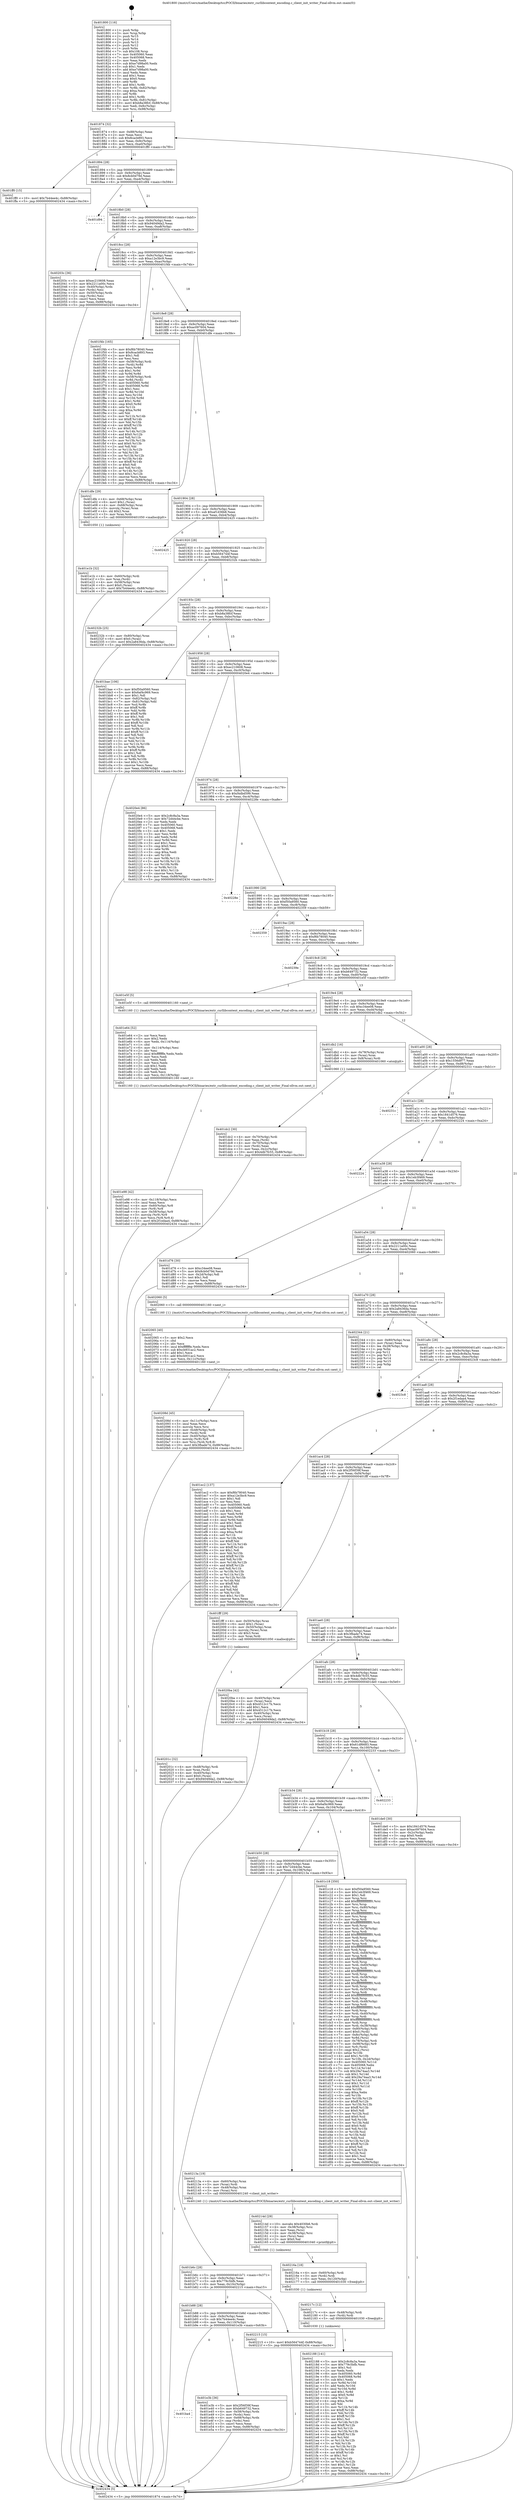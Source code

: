 digraph "0x401800" {
  label = "0x401800 (/mnt/c/Users/mathe/Desktop/tcc/POCII/binaries/extr_curllibcontent_encoding.c_client_init_writer_Final-ollvm.out::main(0))"
  labelloc = "t"
  node[shape=record]

  Entry [label="",width=0.3,height=0.3,shape=circle,fillcolor=black,style=filled]
  "0x401874" [label="{
     0x401874 [32]\l
     | [instrs]\l
     &nbsp;&nbsp;0x401874 \<+6\>: mov -0x88(%rbp),%eax\l
     &nbsp;&nbsp;0x40187a \<+2\>: mov %eax,%ecx\l
     &nbsp;&nbsp;0x40187c \<+6\>: sub $0x8cacb893,%ecx\l
     &nbsp;&nbsp;0x401882 \<+6\>: mov %eax,-0x9c(%rbp)\l
     &nbsp;&nbsp;0x401888 \<+6\>: mov %ecx,-0xa0(%rbp)\l
     &nbsp;&nbsp;0x40188e \<+6\>: je 0000000000401ff0 \<main+0x7f0\>\l
  }"]
  "0x401ff0" [label="{
     0x401ff0 [15]\l
     | [instrs]\l
     &nbsp;&nbsp;0x401ff0 \<+10\>: movl $0x7b44ee4c,-0x88(%rbp)\l
     &nbsp;&nbsp;0x401ffa \<+5\>: jmp 0000000000402434 \<main+0xc34\>\l
  }"]
  "0x401894" [label="{
     0x401894 [28]\l
     | [instrs]\l
     &nbsp;&nbsp;0x401894 \<+5\>: jmp 0000000000401899 \<main+0x99\>\l
     &nbsp;&nbsp;0x401899 \<+6\>: mov -0x9c(%rbp),%eax\l
     &nbsp;&nbsp;0x40189f \<+5\>: sub $0x8cb0d79d,%eax\l
     &nbsp;&nbsp;0x4018a4 \<+6\>: mov %eax,-0xa4(%rbp)\l
     &nbsp;&nbsp;0x4018aa \<+6\>: je 0000000000401d94 \<main+0x594\>\l
  }"]
  Exit [label="",width=0.3,height=0.3,shape=circle,fillcolor=black,style=filled,peripheries=2]
  "0x401d94" [label="{
     0x401d94\l
  }", style=dashed]
  "0x4018b0" [label="{
     0x4018b0 [28]\l
     | [instrs]\l
     &nbsp;&nbsp;0x4018b0 \<+5\>: jmp 00000000004018b5 \<main+0xb5\>\l
     &nbsp;&nbsp;0x4018b5 \<+6\>: mov -0x9c(%rbp),%eax\l
     &nbsp;&nbsp;0x4018bb \<+5\>: sub $0x94049da2,%eax\l
     &nbsp;&nbsp;0x4018c0 \<+6\>: mov %eax,-0xa8(%rbp)\l
     &nbsp;&nbsp;0x4018c6 \<+6\>: je 000000000040203c \<main+0x83c\>\l
  }"]
  "0x402188" [label="{
     0x402188 [141]\l
     | [instrs]\l
     &nbsp;&nbsp;0x402188 \<+5\>: mov $0x2c8c8a3a,%eax\l
     &nbsp;&nbsp;0x40218d \<+5\>: mov $0x779c5bfb,%esi\l
     &nbsp;&nbsp;0x402192 \<+2\>: mov $0x1,%cl\l
     &nbsp;&nbsp;0x402194 \<+2\>: xor %edx,%edx\l
     &nbsp;&nbsp;0x402196 \<+8\>: mov 0x405060,%r8d\l
     &nbsp;&nbsp;0x40219e \<+8\>: mov 0x405068,%r9d\l
     &nbsp;&nbsp;0x4021a6 \<+3\>: sub $0x1,%edx\l
     &nbsp;&nbsp;0x4021a9 \<+3\>: mov %r8d,%r10d\l
     &nbsp;&nbsp;0x4021ac \<+3\>: add %edx,%r10d\l
     &nbsp;&nbsp;0x4021af \<+4\>: imul %r10d,%r8d\l
     &nbsp;&nbsp;0x4021b3 \<+4\>: and $0x1,%r8d\l
     &nbsp;&nbsp;0x4021b7 \<+4\>: cmp $0x0,%r8d\l
     &nbsp;&nbsp;0x4021bb \<+4\>: sete %r11b\l
     &nbsp;&nbsp;0x4021bf \<+4\>: cmp $0xa,%r9d\l
     &nbsp;&nbsp;0x4021c3 \<+3\>: setl %bl\l
     &nbsp;&nbsp;0x4021c6 \<+3\>: mov %r11b,%r14b\l
     &nbsp;&nbsp;0x4021c9 \<+4\>: xor $0xff,%r14b\l
     &nbsp;&nbsp;0x4021cd \<+3\>: mov %bl,%r15b\l
     &nbsp;&nbsp;0x4021d0 \<+4\>: xor $0xff,%r15b\l
     &nbsp;&nbsp;0x4021d4 \<+3\>: xor $0x1,%cl\l
     &nbsp;&nbsp;0x4021d7 \<+3\>: mov %r14b,%r12b\l
     &nbsp;&nbsp;0x4021da \<+4\>: and $0xff,%r12b\l
     &nbsp;&nbsp;0x4021de \<+3\>: and %cl,%r11b\l
     &nbsp;&nbsp;0x4021e1 \<+3\>: mov %r15b,%r13b\l
     &nbsp;&nbsp;0x4021e4 \<+4\>: and $0xff,%r13b\l
     &nbsp;&nbsp;0x4021e8 \<+2\>: and %cl,%bl\l
     &nbsp;&nbsp;0x4021ea \<+3\>: or %r11b,%r12b\l
     &nbsp;&nbsp;0x4021ed \<+3\>: or %bl,%r13b\l
     &nbsp;&nbsp;0x4021f0 \<+3\>: xor %r13b,%r12b\l
     &nbsp;&nbsp;0x4021f3 \<+3\>: or %r15b,%r14b\l
     &nbsp;&nbsp;0x4021f6 \<+4\>: xor $0xff,%r14b\l
     &nbsp;&nbsp;0x4021fa \<+3\>: or $0x1,%cl\l
     &nbsp;&nbsp;0x4021fd \<+3\>: and %cl,%r14b\l
     &nbsp;&nbsp;0x402200 \<+3\>: or %r14b,%r12b\l
     &nbsp;&nbsp;0x402203 \<+4\>: test $0x1,%r12b\l
     &nbsp;&nbsp;0x402207 \<+3\>: cmovne %esi,%eax\l
     &nbsp;&nbsp;0x40220a \<+6\>: mov %eax,-0x88(%rbp)\l
     &nbsp;&nbsp;0x402210 \<+5\>: jmp 0000000000402434 \<main+0xc34\>\l
  }"]
  "0x40203c" [label="{
     0x40203c [36]\l
     | [instrs]\l
     &nbsp;&nbsp;0x40203c \<+5\>: mov $0xec210608,%eax\l
     &nbsp;&nbsp;0x402041 \<+5\>: mov $0x2211a00c,%ecx\l
     &nbsp;&nbsp;0x402046 \<+4\>: mov -0x40(%rbp),%rdx\l
     &nbsp;&nbsp;0x40204a \<+2\>: mov (%rdx),%esi\l
     &nbsp;&nbsp;0x40204c \<+4\>: mov -0x50(%rbp),%rdx\l
     &nbsp;&nbsp;0x402050 \<+2\>: cmp (%rdx),%esi\l
     &nbsp;&nbsp;0x402052 \<+3\>: cmovl %ecx,%eax\l
     &nbsp;&nbsp;0x402055 \<+6\>: mov %eax,-0x88(%rbp)\l
     &nbsp;&nbsp;0x40205b \<+5\>: jmp 0000000000402434 \<main+0xc34\>\l
  }"]
  "0x4018cc" [label="{
     0x4018cc [28]\l
     | [instrs]\l
     &nbsp;&nbsp;0x4018cc \<+5\>: jmp 00000000004018d1 \<main+0xd1\>\l
     &nbsp;&nbsp;0x4018d1 \<+6\>: mov -0x9c(%rbp),%eax\l
     &nbsp;&nbsp;0x4018d7 \<+5\>: sub $0xa12e3bc9,%eax\l
     &nbsp;&nbsp;0x4018dc \<+6\>: mov %eax,-0xac(%rbp)\l
     &nbsp;&nbsp;0x4018e2 \<+6\>: je 0000000000401f4b \<main+0x74b\>\l
  }"]
  "0x40217c" [label="{
     0x40217c [12]\l
     | [instrs]\l
     &nbsp;&nbsp;0x40217c \<+4\>: mov -0x48(%rbp),%rdi\l
     &nbsp;&nbsp;0x402180 \<+3\>: mov (%rdi),%rdi\l
     &nbsp;&nbsp;0x402183 \<+5\>: call 0000000000401030 \<free@plt\>\l
     | [calls]\l
     &nbsp;&nbsp;0x401030 \{1\} (unknown)\l
  }"]
  "0x401f4b" [label="{
     0x401f4b [165]\l
     | [instrs]\l
     &nbsp;&nbsp;0x401f4b \<+5\>: mov $0xf6b78040,%eax\l
     &nbsp;&nbsp;0x401f50 \<+5\>: mov $0x8cacb893,%ecx\l
     &nbsp;&nbsp;0x401f55 \<+2\>: mov $0x1,%dl\l
     &nbsp;&nbsp;0x401f57 \<+2\>: xor %esi,%esi\l
     &nbsp;&nbsp;0x401f59 \<+4\>: mov -0x58(%rbp),%rdi\l
     &nbsp;&nbsp;0x401f5d \<+3\>: mov (%rdi),%r8d\l
     &nbsp;&nbsp;0x401f60 \<+3\>: mov %esi,%r9d\l
     &nbsp;&nbsp;0x401f63 \<+4\>: sub $0x1,%r9d\l
     &nbsp;&nbsp;0x401f67 \<+3\>: sub %r9d,%r8d\l
     &nbsp;&nbsp;0x401f6a \<+4\>: mov -0x58(%rbp),%rdi\l
     &nbsp;&nbsp;0x401f6e \<+3\>: mov %r8d,(%rdi)\l
     &nbsp;&nbsp;0x401f71 \<+8\>: mov 0x405060,%r8d\l
     &nbsp;&nbsp;0x401f79 \<+8\>: mov 0x405068,%r9d\l
     &nbsp;&nbsp;0x401f81 \<+3\>: sub $0x1,%esi\l
     &nbsp;&nbsp;0x401f84 \<+3\>: mov %r8d,%r10d\l
     &nbsp;&nbsp;0x401f87 \<+3\>: add %esi,%r10d\l
     &nbsp;&nbsp;0x401f8a \<+4\>: imul %r10d,%r8d\l
     &nbsp;&nbsp;0x401f8e \<+4\>: and $0x1,%r8d\l
     &nbsp;&nbsp;0x401f92 \<+4\>: cmp $0x0,%r8d\l
     &nbsp;&nbsp;0x401f96 \<+4\>: sete %r11b\l
     &nbsp;&nbsp;0x401f9a \<+4\>: cmp $0xa,%r9d\l
     &nbsp;&nbsp;0x401f9e \<+3\>: setl %bl\l
     &nbsp;&nbsp;0x401fa1 \<+3\>: mov %r11b,%r14b\l
     &nbsp;&nbsp;0x401fa4 \<+4\>: xor $0xff,%r14b\l
     &nbsp;&nbsp;0x401fa8 \<+3\>: mov %bl,%r15b\l
     &nbsp;&nbsp;0x401fab \<+4\>: xor $0xff,%r15b\l
     &nbsp;&nbsp;0x401faf \<+3\>: xor $0x0,%dl\l
     &nbsp;&nbsp;0x401fb2 \<+3\>: mov %r14b,%r12b\l
     &nbsp;&nbsp;0x401fb5 \<+4\>: and $0x0,%r12b\l
     &nbsp;&nbsp;0x401fb9 \<+3\>: and %dl,%r11b\l
     &nbsp;&nbsp;0x401fbc \<+3\>: mov %r15b,%r13b\l
     &nbsp;&nbsp;0x401fbf \<+4\>: and $0x0,%r13b\l
     &nbsp;&nbsp;0x401fc3 \<+2\>: and %dl,%bl\l
     &nbsp;&nbsp;0x401fc5 \<+3\>: or %r11b,%r12b\l
     &nbsp;&nbsp;0x401fc8 \<+3\>: or %bl,%r13b\l
     &nbsp;&nbsp;0x401fcb \<+3\>: xor %r13b,%r12b\l
     &nbsp;&nbsp;0x401fce \<+3\>: or %r15b,%r14b\l
     &nbsp;&nbsp;0x401fd1 \<+4\>: xor $0xff,%r14b\l
     &nbsp;&nbsp;0x401fd5 \<+3\>: or $0x0,%dl\l
     &nbsp;&nbsp;0x401fd8 \<+3\>: and %dl,%r14b\l
     &nbsp;&nbsp;0x401fdb \<+3\>: or %r14b,%r12b\l
     &nbsp;&nbsp;0x401fde \<+4\>: test $0x1,%r12b\l
     &nbsp;&nbsp;0x401fe2 \<+3\>: cmovne %ecx,%eax\l
     &nbsp;&nbsp;0x401fe5 \<+6\>: mov %eax,-0x88(%rbp)\l
     &nbsp;&nbsp;0x401feb \<+5\>: jmp 0000000000402434 \<main+0xc34\>\l
  }"]
  "0x4018e8" [label="{
     0x4018e8 [28]\l
     | [instrs]\l
     &nbsp;&nbsp;0x4018e8 \<+5\>: jmp 00000000004018ed \<main+0xed\>\l
     &nbsp;&nbsp;0x4018ed \<+6\>: mov -0x9c(%rbp),%eax\l
     &nbsp;&nbsp;0x4018f3 \<+5\>: sub $0xac097604,%eax\l
     &nbsp;&nbsp;0x4018f8 \<+6\>: mov %eax,-0xb0(%rbp)\l
     &nbsp;&nbsp;0x4018fe \<+6\>: je 0000000000401dfe \<main+0x5fe\>\l
  }"]
  "0x40216a" [label="{
     0x40216a [18]\l
     | [instrs]\l
     &nbsp;&nbsp;0x40216a \<+4\>: mov -0x60(%rbp),%rdi\l
     &nbsp;&nbsp;0x40216e \<+3\>: mov (%rdi),%rdi\l
     &nbsp;&nbsp;0x402171 \<+6\>: mov %eax,-0x120(%rbp)\l
     &nbsp;&nbsp;0x402177 \<+5\>: call 0000000000401030 \<free@plt\>\l
     | [calls]\l
     &nbsp;&nbsp;0x401030 \{1\} (unknown)\l
  }"]
  "0x401dfe" [label="{
     0x401dfe [29]\l
     | [instrs]\l
     &nbsp;&nbsp;0x401dfe \<+4\>: mov -0x68(%rbp),%rax\l
     &nbsp;&nbsp;0x401e02 \<+6\>: movl $0x1,(%rax)\l
     &nbsp;&nbsp;0x401e08 \<+4\>: mov -0x68(%rbp),%rax\l
     &nbsp;&nbsp;0x401e0c \<+3\>: movslq (%rax),%rax\l
     &nbsp;&nbsp;0x401e0f \<+4\>: shl $0x2,%rax\l
     &nbsp;&nbsp;0x401e13 \<+3\>: mov %rax,%rdi\l
     &nbsp;&nbsp;0x401e16 \<+5\>: call 0000000000401050 \<malloc@plt\>\l
     | [calls]\l
     &nbsp;&nbsp;0x401050 \{1\} (unknown)\l
  }"]
  "0x401904" [label="{
     0x401904 [28]\l
     | [instrs]\l
     &nbsp;&nbsp;0x401904 \<+5\>: jmp 0000000000401909 \<main+0x109\>\l
     &nbsp;&nbsp;0x401909 \<+6\>: mov -0x9c(%rbp),%eax\l
     &nbsp;&nbsp;0x40190f \<+5\>: sub $0xaf1d36b8,%eax\l
     &nbsp;&nbsp;0x401914 \<+6\>: mov %eax,-0xb4(%rbp)\l
     &nbsp;&nbsp;0x40191a \<+6\>: je 0000000000402425 \<main+0xc25\>\l
  }"]
  "0x40214d" [label="{
     0x40214d [29]\l
     | [instrs]\l
     &nbsp;&nbsp;0x40214d \<+10\>: movabs $0x4030b6,%rdi\l
     &nbsp;&nbsp;0x402157 \<+4\>: mov -0x38(%rbp),%rsi\l
     &nbsp;&nbsp;0x40215b \<+2\>: mov %eax,(%rsi)\l
     &nbsp;&nbsp;0x40215d \<+4\>: mov -0x38(%rbp),%rsi\l
     &nbsp;&nbsp;0x402161 \<+2\>: mov (%rsi),%esi\l
     &nbsp;&nbsp;0x402163 \<+2\>: mov $0x0,%al\l
     &nbsp;&nbsp;0x402165 \<+5\>: call 0000000000401040 \<printf@plt\>\l
     | [calls]\l
     &nbsp;&nbsp;0x401040 \{1\} (unknown)\l
  }"]
  "0x402425" [label="{
     0x402425\l
  }", style=dashed]
  "0x401920" [label="{
     0x401920 [28]\l
     | [instrs]\l
     &nbsp;&nbsp;0x401920 \<+5\>: jmp 0000000000401925 \<main+0x125\>\l
     &nbsp;&nbsp;0x401925 \<+6\>: mov -0x9c(%rbp),%eax\l
     &nbsp;&nbsp;0x40192b \<+5\>: sub $0xb564744f,%eax\l
     &nbsp;&nbsp;0x401930 \<+6\>: mov %eax,-0xb8(%rbp)\l
     &nbsp;&nbsp;0x401936 \<+6\>: je 000000000040232b \<main+0xb2b\>\l
  }"]
  "0x40208d" [label="{
     0x40208d [45]\l
     | [instrs]\l
     &nbsp;&nbsp;0x40208d \<+6\>: mov -0x11c(%rbp),%ecx\l
     &nbsp;&nbsp;0x402093 \<+3\>: imul %eax,%ecx\l
     &nbsp;&nbsp;0x402096 \<+3\>: movslq %ecx,%rsi\l
     &nbsp;&nbsp;0x402099 \<+4\>: mov -0x48(%rbp),%rdi\l
     &nbsp;&nbsp;0x40209d \<+3\>: mov (%rdi),%rdi\l
     &nbsp;&nbsp;0x4020a0 \<+4\>: mov -0x40(%rbp),%r8\l
     &nbsp;&nbsp;0x4020a4 \<+3\>: movslq (%r8),%r8\l
     &nbsp;&nbsp;0x4020a7 \<+4\>: mov %rsi,(%rdi,%r8,8)\l
     &nbsp;&nbsp;0x4020ab \<+10\>: movl $0x3fbade74,-0x88(%rbp)\l
     &nbsp;&nbsp;0x4020b5 \<+5\>: jmp 0000000000402434 \<main+0xc34\>\l
  }"]
  "0x40232b" [label="{
     0x40232b [25]\l
     | [instrs]\l
     &nbsp;&nbsp;0x40232b \<+4\>: mov -0x80(%rbp),%rax\l
     &nbsp;&nbsp;0x40232f \<+6\>: movl $0x0,(%rax)\l
     &nbsp;&nbsp;0x402335 \<+10\>: movl $0x2a8436da,-0x88(%rbp)\l
     &nbsp;&nbsp;0x40233f \<+5\>: jmp 0000000000402434 \<main+0xc34\>\l
  }"]
  "0x40193c" [label="{
     0x40193c [28]\l
     | [instrs]\l
     &nbsp;&nbsp;0x40193c \<+5\>: jmp 0000000000401941 \<main+0x141\>\l
     &nbsp;&nbsp;0x401941 \<+6\>: mov -0x9c(%rbp),%eax\l
     &nbsp;&nbsp;0x401947 \<+5\>: sub $0xb8a38fcf,%eax\l
     &nbsp;&nbsp;0x40194c \<+6\>: mov %eax,-0xbc(%rbp)\l
     &nbsp;&nbsp;0x401952 \<+6\>: je 0000000000401bae \<main+0x3ae\>\l
  }"]
  "0x402065" [label="{
     0x402065 [40]\l
     | [instrs]\l
     &nbsp;&nbsp;0x402065 \<+5\>: mov $0x2,%ecx\l
     &nbsp;&nbsp;0x40206a \<+1\>: cltd\l
     &nbsp;&nbsp;0x40206b \<+2\>: idiv %ecx\l
     &nbsp;&nbsp;0x40206d \<+6\>: imul $0xfffffffe,%edx,%ecx\l
     &nbsp;&nbsp;0x402073 \<+6\>: sub $0xcb931ac2,%ecx\l
     &nbsp;&nbsp;0x402079 \<+3\>: add $0x1,%ecx\l
     &nbsp;&nbsp;0x40207c \<+6\>: add $0xcb931ac2,%ecx\l
     &nbsp;&nbsp;0x402082 \<+6\>: mov %ecx,-0x11c(%rbp)\l
     &nbsp;&nbsp;0x402088 \<+5\>: call 0000000000401160 \<next_i\>\l
     | [calls]\l
     &nbsp;&nbsp;0x401160 \{1\} (/mnt/c/Users/mathe/Desktop/tcc/POCII/binaries/extr_curllibcontent_encoding.c_client_init_writer_Final-ollvm.out::next_i)\l
  }"]
  "0x401bae" [label="{
     0x401bae [106]\l
     | [instrs]\l
     &nbsp;&nbsp;0x401bae \<+5\>: mov $0xf50a9560,%eax\l
     &nbsp;&nbsp;0x401bb3 \<+5\>: mov $0x6af4c969,%ecx\l
     &nbsp;&nbsp;0x401bb8 \<+2\>: mov $0x1,%dl\l
     &nbsp;&nbsp;0x401bba \<+7\>: mov -0x82(%rbp),%sil\l
     &nbsp;&nbsp;0x401bc1 \<+7\>: mov -0x81(%rbp),%dil\l
     &nbsp;&nbsp;0x401bc8 \<+3\>: mov %sil,%r8b\l
     &nbsp;&nbsp;0x401bcb \<+4\>: xor $0xff,%r8b\l
     &nbsp;&nbsp;0x401bcf \<+3\>: mov %dil,%r9b\l
     &nbsp;&nbsp;0x401bd2 \<+4\>: xor $0xff,%r9b\l
     &nbsp;&nbsp;0x401bd6 \<+3\>: xor $0x1,%dl\l
     &nbsp;&nbsp;0x401bd9 \<+3\>: mov %r8b,%r10b\l
     &nbsp;&nbsp;0x401bdc \<+4\>: and $0xff,%r10b\l
     &nbsp;&nbsp;0x401be0 \<+3\>: and %dl,%sil\l
     &nbsp;&nbsp;0x401be3 \<+3\>: mov %r9b,%r11b\l
     &nbsp;&nbsp;0x401be6 \<+4\>: and $0xff,%r11b\l
     &nbsp;&nbsp;0x401bea \<+3\>: and %dl,%dil\l
     &nbsp;&nbsp;0x401bed \<+3\>: or %sil,%r10b\l
     &nbsp;&nbsp;0x401bf0 \<+3\>: or %dil,%r11b\l
     &nbsp;&nbsp;0x401bf3 \<+3\>: xor %r11b,%r10b\l
     &nbsp;&nbsp;0x401bf6 \<+3\>: or %r9b,%r8b\l
     &nbsp;&nbsp;0x401bf9 \<+4\>: xor $0xff,%r8b\l
     &nbsp;&nbsp;0x401bfd \<+3\>: or $0x1,%dl\l
     &nbsp;&nbsp;0x401c00 \<+3\>: and %dl,%r8b\l
     &nbsp;&nbsp;0x401c03 \<+3\>: or %r8b,%r10b\l
     &nbsp;&nbsp;0x401c06 \<+4\>: test $0x1,%r10b\l
     &nbsp;&nbsp;0x401c0a \<+3\>: cmovne %ecx,%eax\l
     &nbsp;&nbsp;0x401c0d \<+6\>: mov %eax,-0x88(%rbp)\l
     &nbsp;&nbsp;0x401c13 \<+5\>: jmp 0000000000402434 \<main+0xc34\>\l
  }"]
  "0x401958" [label="{
     0x401958 [28]\l
     | [instrs]\l
     &nbsp;&nbsp;0x401958 \<+5\>: jmp 000000000040195d \<main+0x15d\>\l
     &nbsp;&nbsp;0x40195d \<+6\>: mov -0x9c(%rbp),%eax\l
     &nbsp;&nbsp;0x401963 \<+5\>: sub $0xec210608,%eax\l
     &nbsp;&nbsp;0x401968 \<+6\>: mov %eax,-0xc0(%rbp)\l
     &nbsp;&nbsp;0x40196e \<+6\>: je 00000000004020e4 \<main+0x8e4\>\l
  }"]
  "0x402434" [label="{
     0x402434 [5]\l
     | [instrs]\l
     &nbsp;&nbsp;0x402434 \<+5\>: jmp 0000000000401874 \<main+0x74\>\l
  }"]
  "0x401800" [label="{
     0x401800 [116]\l
     | [instrs]\l
     &nbsp;&nbsp;0x401800 \<+1\>: push %rbp\l
     &nbsp;&nbsp;0x401801 \<+3\>: mov %rsp,%rbp\l
     &nbsp;&nbsp;0x401804 \<+2\>: push %r15\l
     &nbsp;&nbsp;0x401806 \<+2\>: push %r14\l
     &nbsp;&nbsp;0x401808 \<+2\>: push %r13\l
     &nbsp;&nbsp;0x40180a \<+2\>: push %r12\l
     &nbsp;&nbsp;0x40180c \<+1\>: push %rbx\l
     &nbsp;&nbsp;0x40180d \<+7\>: sub $0x108,%rsp\l
     &nbsp;&nbsp;0x401814 \<+7\>: mov 0x405060,%eax\l
     &nbsp;&nbsp;0x40181b \<+7\>: mov 0x405068,%ecx\l
     &nbsp;&nbsp;0x401822 \<+2\>: mov %eax,%edx\l
     &nbsp;&nbsp;0x401824 \<+6\>: sub $0xe7d98a00,%edx\l
     &nbsp;&nbsp;0x40182a \<+3\>: sub $0x1,%edx\l
     &nbsp;&nbsp;0x40182d \<+6\>: add $0xe7d98a00,%edx\l
     &nbsp;&nbsp;0x401833 \<+3\>: imul %edx,%eax\l
     &nbsp;&nbsp;0x401836 \<+3\>: and $0x1,%eax\l
     &nbsp;&nbsp;0x401839 \<+3\>: cmp $0x0,%eax\l
     &nbsp;&nbsp;0x40183c \<+4\>: sete %r8b\l
     &nbsp;&nbsp;0x401840 \<+4\>: and $0x1,%r8b\l
     &nbsp;&nbsp;0x401844 \<+7\>: mov %r8b,-0x82(%rbp)\l
     &nbsp;&nbsp;0x40184b \<+3\>: cmp $0xa,%ecx\l
     &nbsp;&nbsp;0x40184e \<+4\>: setl %r8b\l
     &nbsp;&nbsp;0x401852 \<+4\>: and $0x1,%r8b\l
     &nbsp;&nbsp;0x401856 \<+7\>: mov %r8b,-0x81(%rbp)\l
     &nbsp;&nbsp;0x40185d \<+10\>: movl $0xb8a38fcf,-0x88(%rbp)\l
     &nbsp;&nbsp;0x401867 \<+6\>: mov %edi,-0x8c(%rbp)\l
     &nbsp;&nbsp;0x40186d \<+7\>: mov %rsi,-0x98(%rbp)\l
  }"]
  "0x40201c" [label="{
     0x40201c [32]\l
     | [instrs]\l
     &nbsp;&nbsp;0x40201c \<+4\>: mov -0x48(%rbp),%rdi\l
     &nbsp;&nbsp;0x402020 \<+3\>: mov %rax,(%rdi)\l
     &nbsp;&nbsp;0x402023 \<+4\>: mov -0x40(%rbp),%rax\l
     &nbsp;&nbsp;0x402027 \<+6\>: movl $0x0,(%rax)\l
     &nbsp;&nbsp;0x40202d \<+10\>: movl $0x94049da2,-0x88(%rbp)\l
     &nbsp;&nbsp;0x402037 \<+5\>: jmp 0000000000402434 \<main+0xc34\>\l
  }"]
  "0x4020e4" [label="{
     0x4020e4 [86]\l
     | [instrs]\l
     &nbsp;&nbsp;0x4020e4 \<+5\>: mov $0x2c8c8a3a,%eax\l
     &nbsp;&nbsp;0x4020e9 \<+5\>: mov $0x72d44cbe,%ecx\l
     &nbsp;&nbsp;0x4020ee \<+2\>: xor %edx,%edx\l
     &nbsp;&nbsp;0x4020f0 \<+7\>: mov 0x405060,%esi\l
     &nbsp;&nbsp;0x4020f7 \<+7\>: mov 0x405068,%edi\l
     &nbsp;&nbsp;0x4020fe \<+3\>: sub $0x1,%edx\l
     &nbsp;&nbsp;0x402101 \<+3\>: mov %esi,%r8d\l
     &nbsp;&nbsp;0x402104 \<+3\>: add %edx,%r8d\l
     &nbsp;&nbsp;0x402107 \<+4\>: imul %r8d,%esi\l
     &nbsp;&nbsp;0x40210b \<+3\>: and $0x1,%esi\l
     &nbsp;&nbsp;0x40210e \<+3\>: cmp $0x0,%esi\l
     &nbsp;&nbsp;0x402111 \<+4\>: sete %r9b\l
     &nbsp;&nbsp;0x402115 \<+3\>: cmp $0xa,%edi\l
     &nbsp;&nbsp;0x402118 \<+4\>: setl %r10b\l
     &nbsp;&nbsp;0x40211c \<+3\>: mov %r9b,%r11b\l
     &nbsp;&nbsp;0x40211f \<+3\>: and %r10b,%r11b\l
     &nbsp;&nbsp;0x402122 \<+3\>: xor %r10b,%r9b\l
     &nbsp;&nbsp;0x402125 \<+3\>: or %r9b,%r11b\l
     &nbsp;&nbsp;0x402128 \<+4\>: test $0x1,%r11b\l
     &nbsp;&nbsp;0x40212c \<+3\>: cmovne %ecx,%eax\l
     &nbsp;&nbsp;0x40212f \<+6\>: mov %eax,-0x88(%rbp)\l
     &nbsp;&nbsp;0x402135 \<+5\>: jmp 0000000000402434 \<main+0xc34\>\l
  }"]
  "0x401974" [label="{
     0x401974 [28]\l
     | [instrs]\l
     &nbsp;&nbsp;0x401974 \<+5\>: jmp 0000000000401979 \<main+0x179\>\l
     &nbsp;&nbsp;0x401979 \<+6\>: mov -0x9c(%rbp),%eax\l
     &nbsp;&nbsp;0x40197f \<+5\>: sub $0xf4dbd599,%eax\l
     &nbsp;&nbsp;0x401984 \<+6\>: mov %eax,-0xc4(%rbp)\l
     &nbsp;&nbsp;0x40198a \<+6\>: je 000000000040228e \<main+0xa8e\>\l
  }"]
  "0x401e98" [label="{
     0x401e98 [42]\l
     | [instrs]\l
     &nbsp;&nbsp;0x401e98 \<+6\>: mov -0x118(%rbp),%ecx\l
     &nbsp;&nbsp;0x401e9e \<+3\>: imul %eax,%ecx\l
     &nbsp;&nbsp;0x401ea1 \<+4\>: mov -0x60(%rbp),%r8\l
     &nbsp;&nbsp;0x401ea5 \<+3\>: mov (%r8),%r8\l
     &nbsp;&nbsp;0x401ea8 \<+4\>: mov -0x58(%rbp),%r9\l
     &nbsp;&nbsp;0x401eac \<+3\>: movslq (%r9),%r9\l
     &nbsp;&nbsp;0x401eaf \<+4\>: mov %ecx,(%r8,%r9,4)\l
     &nbsp;&nbsp;0x401eb3 \<+10\>: movl $0x2f1edaa4,-0x88(%rbp)\l
     &nbsp;&nbsp;0x401ebd \<+5\>: jmp 0000000000402434 \<main+0xc34\>\l
  }"]
  "0x40228e" [label="{
     0x40228e\l
  }", style=dashed]
  "0x401990" [label="{
     0x401990 [28]\l
     | [instrs]\l
     &nbsp;&nbsp;0x401990 \<+5\>: jmp 0000000000401995 \<main+0x195\>\l
     &nbsp;&nbsp;0x401995 \<+6\>: mov -0x9c(%rbp),%eax\l
     &nbsp;&nbsp;0x40199b \<+5\>: sub $0xf50a9560,%eax\l
     &nbsp;&nbsp;0x4019a0 \<+6\>: mov %eax,-0xc8(%rbp)\l
     &nbsp;&nbsp;0x4019a6 \<+6\>: je 0000000000402359 \<main+0xb59\>\l
  }"]
  "0x401e64" [label="{
     0x401e64 [52]\l
     | [instrs]\l
     &nbsp;&nbsp;0x401e64 \<+2\>: xor %ecx,%ecx\l
     &nbsp;&nbsp;0x401e66 \<+5\>: mov $0x2,%edx\l
     &nbsp;&nbsp;0x401e6b \<+6\>: mov %edx,-0x114(%rbp)\l
     &nbsp;&nbsp;0x401e71 \<+1\>: cltd\l
     &nbsp;&nbsp;0x401e72 \<+6\>: mov -0x114(%rbp),%esi\l
     &nbsp;&nbsp;0x401e78 \<+2\>: idiv %esi\l
     &nbsp;&nbsp;0x401e7a \<+6\>: imul $0xfffffffe,%edx,%edx\l
     &nbsp;&nbsp;0x401e80 \<+2\>: mov %ecx,%edi\l
     &nbsp;&nbsp;0x401e82 \<+2\>: sub %edx,%edi\l
     &nbsp;&nbsp;0x401e84 \<+2\>: mov %ecx,%edx\l
     &nbsp;&nbsp;0x401e86 \<+3\>: sub $0x1,%edx\l
     &nbsp;&nbsp;0x401e89 \<+2\>: add %edx,%edi\l
     &nbsp;&nbsp;0x401e8b \<+2\>: sub %edi,%ecx\l
     &nbsp;&nbsp;0x401e8d \<+6\>: mov %ecx,-0x118(%rbp)\l
     &nbsp;&nbsp;0x401e93 \<+5\>: call 0000000000401160 \<next_i\>\l
     | [calls]\l
     &nbsp;&nbsp;0x401160 \{1\} (/mnt/c/Users/mathe/Desktop/tcc/POCII/binaries/extr_curllibcontent_encoding.c_client_init_writer_Final-ollvm.out::next_i)\l
  }"]
  "0x402359" [label="{
     0x402359\l
  }", style=dashed]
  "0x4019ac" [label="{
     0x4019ac [28]\l
     | [instrs]\l
     &nbsp;&nbsp;0x4019ac \<+5\>: jmp 00000000004019b1 \<main+0x1b1\>\l
     &nbsp;&nbsp;0x4019b1 \<+6\>: mov -0x9c(%rbp),%eax\l
     &nbsp;&nbsp;0x4019b7 \<+5\>: sub $0xf6b78040,%eax\l
     &nbsp;&nbsp;0x4019bc \<+6\>: mov %eax,-0xcc(%rbp)\l
     &nbsp;&nbsp;0x4019c2 \<+6\>: je 000000000040239e \<main+0xb9e\>\l
  }"]
  "0x401ba4" [label="{
     0x401ba4\l
  }", style=dashed]
  "0x40239e" [label="{
     0x40239e\l
  }", style=dashed]
  "0x4019c8" [label="{
     0x4019c8 [28]\l
     | [instrs]\l
     &nbsp;&nbsp;0x4019c8 \<+5\>: jmp 00000000004019cd \<main+0x1cd\>\l
     &nbsp;&nbsp;0x4019cd \<+6\>: mov -0x9c(%rbp),%eax\l
     &nbsp;&nbsp;0x4019d3 \<+5\>: sub $0xb649732,%eax\l
     &nbsp;&nbsp;0x4019d8 \<+6\>: mov %eax,-0xd0(%rbp)\l
     &nbsp;&nbsp;0x4019de \<+6\>: je 0000000000401e5f \<main+0x65f\>\l
  }"]
  "0x401e3b" [label="{
     0x401e3b [36]\l
     | [instrs]\l
     &nbsp;&nbsp;0x401e3b \<+5\>: mov $0x2f56f39f,%eax\l
     &nbsp;&nbsp;0x401e40 \<+5\>: mov $0xb649732,%ecx\l
     &nbsp;&nbsp;0x401e45 \<+4\>: mov -0x58(%rbp),%rdx\l
     &nbsp;&nbsp;0x401e49 \<+2\>: mov (%rdx),%esi\l
     &nbsp;&nbsp;0x401e4b \<+4\>: mov -0x68(%rbp),%rdx\l
     &nbsp;&nbsp;0x401e4f \<+2\>: cmp (%rdx),%esi\l
     &nbsp;&nbsp;0x401e51 \<+3\>: cmovl %ecx,%eax\l
     &nbsp;&nbsp;0x401e54 \<+6\>: mov %eax,-0x88(%rbp)\l
     &nbsp;&nbsp;0x401e5a \<+5\>: jmp 0000000000402434 \<main+0xc34\>\l
  }"]
  "0x401e5f" [label="{
     0x401e5f [5]\l
     | [instrs]\l
     &nbsp;&nbsp;0x401e5f \<+5\>: call 0000000000401160 \<next_i\>\l
     | [calls]\l
     &nbsp;&nbsp;0x401160 \{1\} (/mnt/c/Users/mathe/Desktop/tcc/POCII/binaries/extr_curllibcontent_encoding.c_client_init_writer_Final-ollvm.out::next_i)\l
  }"]
  "0x4019e4" [label="{
     0x4019e4 [28]\l
     | [instrs]\l
     &nbsp;&nbsp;0x4019e4 \<+5\>: jmp 00000000004019e9 \<main+0x1e9\>\l
     &nbsp;&nbsp;0x4019e9 \<+6\>: mov -0x9c(%rbp),%eax\l
     &nbsp;&nbsp;0x4019ef \<+5\>: sub $0xc34ee08,%eax\l
     &nbsp;&nbsp;0x4019f4 \<+6\>: mov %eax,-0xd4(%rbp)\l
     &nbsp;&nbsp;0x4019fa \<+6\>: je 0000000000401db2 \<main+0x5b2\>\l
  }"]
  "0x401b88" [label="{
     0x401b88 [28]\l
     | [instrs]\l
     &nbsp;&nbsp;0x401b88 \<+5\>: jmp 0000000000401b8d \<main+0x38d\>\l
     &nbsp;&nbsp;0x401b8d \<+6\>: mov -0x9c(%rbp),%eax\l
     &nbsp;&nbsp;0x401b93 \<+5\>: sub $0x7b44ee4c,%eax\l
     &nbsp;&nbsp;0x401b98 \<+6\>: mov %eax,-0x110(%rbp)\l
     &nbsp;&nbsp;0x401b9e \<+6\>: je 0000000000401e3b \<main+0x63b\>\l
  }"]
  "0x401db2" [label="{
     0x401db2 [16]\l
     | [instrs]\l
     &nbsp;&nbsp;0x401db2 \<+4\>: mov -0x78(%rbp),%rax\l
     &nbsp;&nbsp;0x401db6 \<+3\>: mov (%rax),%rax\l
     &nbsp;&nbsp;0x401db9 \<+4\>: mov 0x8(%rax),%rdi\l
     &nbsp;&nbsp;0x401dbd \<+5\>: call 0000000000401060 \<atoi@plt\>\l
     | [calls]\l
     &nbsp;&nbsp;0x401060 \{1\} (unknown)\l
  }"]
  "0x401a00" [label="{
     0x401a00 [28]\l
     | [instrs]\l
     &nbsp;&nbsp;0x401a00 \<+5\>: jmp 0000000000401a05 \<main+0x205\>\l
     &nbsp;&nbsp;0x401a05 \<+6\>: mov -0x9c(%rbp),%eax\l
     &nbsp;&nbsp;0x401a0b \<+5\>: sub $0x1556d977,%eax\l
     &nbsp;&nbsp;0x401a10 \<+6\>: mov %eax,-0xd8(%rbp)\l
     &nbsp;&nbsp;0x401a16 \<+6\>: je 000000000040231c \<main+0xb1c\>\l
  }"]
  "0x402215" [label="{
     0x402215 [15]\l
     | [instrs]\l
     &nbsp;&nbsp;0x402215 \<+10\>: movl $0xb564744f,-0x88(%rbp)\l
     &nbsp;&nbsp;0x40221f \<+5\>: jmp 0000000000402434 \<main+0xc34\>\l
  }"]
  "0x40231c" [label="{
     0x40231c\l
  }", style=dashed]
  "0x401a1c" [label="{
     0x401a1c [28]\l
     | [instrs]\l
     &nbsp;&nbsp;0x401a1c \<+5\>: jmp 0000000000401a21 \<main+0x221\>\l
     &nbsp;&nbsp;0x401a21 \<+6\>: mov -0x9c(%rbp),%eax\l
     &nbsp;&nbsp;0x401a27 \<+5\>: sub $0x1841d576,%eax\l
     &nbsp;&nbsp;0x401a2c \<+6\>: mov %eax,-0xdc(%rbp)\l
     &nbsp;&nbsp;0x401a32 \<+6\>: je 0000000000402224 \<main+0xa24\>\l
  }"]
  "0x401b6c" [label="{
     0x401b6c [28]\l
     | [instrs]\l
     &nbsp;&nbsp;0x401b6c \<+5\>: jmp 0000000000401b71 \<main+0x371\>\l
     &nbsp;&nbsp;0x401b71 \<+6\>: mov -0x9c(%rbp),%eax\l
     &nbsp;&nbsp;0x401b77 \<+5\>: sub $0x779c5bfb,%eax\l
     &nbsp;&nbsp;0x401b7c \<+6\>: mov %eax,-0x10c(%rbp)\l
     &nbsp;&nbsp;0x401b82 \<+6\>: je 0000000000402215 \<main+0xa15\>\l
  }"]
  "0x402224" [label="{
     0x402224\l
  }", style=dashed]
  "0x401a38" [label="{
     0x401a38 [28]\l
     | [instrs]\l
     &nbsp;&nbsp;0x401a38 \<+5\>: jmp 0000000000401a3d \<main+0x23d\>\l
     &nbsp;&nbsp;0x401a3d \<+6\>: mov -0x9c(%rbp),%eax\l
     &nbsp;&nbsp;0x401a43 \<+5\>: sub $0x1eb3f469,%eax\l
     &nbsp;&nbsp;0x401a48 \<+6\>: mov %eax,-0xe0(%rbp)\l
     &nbsp;&nbsp;0x401a4e \<+6\>: je 0000000000401d76 \<main+0x576\>\l
  }"]
  "0x40213a" [label="{
     0x40213a [19]\l
     | [instrs]\l
     &nbsp;&nbsp;0x40213a \<+4\>: mov -0x60(%rbp),%rax\l
     &nbsp;&nbsp;0x40213e \<+3\>: mov (%rax),%rdi\l
     &nbsp;&nbsp;0x402141 \<+4\>: mov -0x48(%rbp),%rax\l
     &nbsp;&nbsp;0x402145 \<+3\>: mov (%rax),%rsi\l
     &nbsp;&nbsp;0x402148 \<+5\>: call 0000000000401240 \<client_init_writer\>\l
     | [calls]\l
     &nbsp;&nbsp;0x401240 \{1\} (/mnt/c/Users/mathe/Desktop/tcc/POCII/binaries/extr_curllibcontent_encoding.c_client_init_writer_Final-ollvm.out::client_init_writer)\l
  }"]
  "0x401d76" [label="{
     0x401d76 [30]\l
     | [instrs]\l
     &nbsp;&nbsp;0x401d76 \<+5\>: mov $0xc34ee08,%eax\l
     &nbsp;&nbsp;0x401d7b \<+5\>: mov $0x8cb0d79d,%ecx\l
     &nbsp;&nbsp;0x401d80 \<+3\>: mov -0x2d(%rbp),%dl\l
     &nbsp;&nbsp;0x401d83 \<+3\>: test $0x1,%dl\l
     &nbsp;&nbsp;0x401d86 \<+3\>: cmovne %ecx,%eax\l
     &nbsp;&nbsp;0x401d89 \<+6\>: mov %eax,-0x88(%rbp)\l
     &nbsp;&nbsp;0x401d8f \<+5\>: jmp 0000000000402434 \<main+0xc34\>\l
  }"]
  "0x401a54" [label="{
     0x401a54 [28]\l
     | [instrs]\l
     &nbsp;&nbsp;0x401a54 \<+5\>: jmp 0000000000401a59 \<main+0x259\>\l
     &nbsp;&nbsp;0x401a59 \<+6\>: mov -0x9c(%rbp),%eax\l
     &nbsp;&nbsp;0x401a5f \<+5\>: sub $0x2211a00c,%eax\l
     &nbsp;&nbsp;0x401a64 \<+6\>: mov %eax,-0xe4(%rbp)\l
     &nbsp;&nbsp;0x401a6a \<+6\>: je 0000000000402060 \<main+0x860\>\l
  }"]
  "0x401e1b" [label="{
     0x401e1b [32]\l
     | [instrs]\l
     &nbsp;&nbsp;0x401e1b \<+4\>: mov -0x60(%rbp),%rdi\l
     &nbsp;&nbsp;0x401e1f \<+3\>: mov %rax,(%rdi)\l
     &nbsp;&nbsp;0x401e22 \<+4\>: mov -0x58(%rbp),%rax\l
     &nbsp;&nbsp;0x401e26 \<+6\>: movl $0x0,(%rax)\l
     &nbsp;&nbsp;0x401e2c \<+10\>: movl $0x7b44ee4c,-0x88(%rbp)\l
     &nbsp;&nbsp;0x401e36 \<+5\>: jmp 0000000000402434 \<main+0xc34\>\l
  }"]
  "0x402060" [label="{
     0x402060 [5]\l
     | [instrs]\l
     &nbsp;&nbsp;0x402060 \<+5\>: call 0000000000401160 \<next_i\>\l
     | [calls]\l
     &nbsp;&nbsp;0x401160 \{1\} (/mnt/c/Users/mathe/Desktop/tcc/POCII/binaries/extr_curllibcontent_encoding.c_client_init_writer_Final-ollvm.out::next_i)\l
  }"]
  "0x401a70" [label="{
     0x401a70 [28]\l
     | [instrs]\l
     &nbsp;&nbsp;0x401a70 \<+5\>: jmp 0000000000401a75 \<main+0x275\>\l
     &nbsp;&nbsp;0x401a75 \<+6\>: mov -0x9c(%rbp),%eax\l
     &nbsp;&nbsp;0x401a7b \<+5\>: sub $0x2a8436da,%eax\l
     &nbsp;&nbsp;0x401a80 \<+6\>: mov %eax,-0xe8(%rbp)\l
     &nbsp;&nbsp;0x401a86 \<+6\>: je 0000000000402344 \<main+0xb44\>\l
  }"]
  "0x401dc2" [label="{
     0x401dc2 [30]\l
     | [instrs]\l
     &nbsp;&nbsp;0x401dc2 \<+4\>: mov -0x70(%rbp),%rdi\l
     &nbsp;&nbsp;0x401dc6 \<+2\>: mov %eax,(%rdi)\l
     &nbsp;&nbsp;0x401dc8 \<+4\>: mov -0x70(%rbp),%rdi\l
     &nbsp;&nbsp;0x401dcc \<+2\>: mov (%rdi),%eax\l
     &nbsp;&nbsp;0x401dce \<+3\>: mov %eax,-0x2c(%rbp)\l
     &nbsp;&nbsp;0x401dd1 \<+10\>: movl $0x4db7fc55,-0x88(%rbp)\l
     &nbsp;&nbsp;0x401ddb \<+5\>: jmp 0000000000402434 \<main+0xc34\>\l
  }"]
  "0x402344" [label="{
     0x402344 [21]\l
     | [instrs]\l
     &nbsp;&nbsp;0x402344 \<+4\>: mov -0x80(%rbp),%rax\l
     &nbsp;&nbsp;0x402348 \<+2\>: mov (%rax),%eax\l
     &nbsp;&nbsp;0x40234a \<+4\>: lea -0x28(%rbp),%rsp\l
     &nbsp;&nbsp;0x40234e \<+1\>: pop %rbx\l
     &nbsp;&nbsp;0x40234f \<+2\>: pop %r12\l
     &nbsp;&nbsp;0x402351 \<+2\>: pop %r13\l
     &nbsp;&nbsp;0x402353 \<+2\>: pop %r14\l
     &nbsp;&nbsp;0x402355 \<+2\>: pop %r15\l
     &nbsp;&nbsp;0x402357 \<+1\>: pop %rbp\l
     &nbsp;&nbsp;0x402358 \<+1\>: ret\l
  }"]
  "0x401a8c" [label="{
     0x401a8c [28]\l
     | [instrs]\l
     &nbsp;&nbsp;0x401a8c \<+5\>: jmp 0000000000401a91 \<main+0x291\>\l
     &nbsp;&nbsp;0x401a91 \<+6\>: mov -0x9c(%rbp),%eax\l
     &nbsp;&nbsp;0x401a97 \<+5\>: sub $0x2c8c8a3a,%eax\l
     &nbsp;&nbsp;0x401a9c \<+6\>: mov %eax,-0xec(%rbp)\l
     &nbsp;&nbsp;0x401aa2 \<+6\>: je 00000000004023c8 \<main+0xbc8\>\l
  }"]
  "0x401b50" [label="{
     0x401b50 [28]\l
     | [instrs]\l
     &nbsp;&nbsp;0x401b50 \<+5\>: jmp 0000000000401b55 \<main+0x355\>\l
     &nbsp;&nbsp;0x401b55 \<+6\>: mov -0x9c(%rbp),%eax\l
     &nbsp;&nbsp;0x401b5b \<+5\>: sub $0x72d44cbe,%eax\l
     &nbsp;&nbsp;0x401b60 \<+6\>: mov %eax,-0x108(%rbp)\l
     &nbsp;&nbsp;0x401b66 \<+6\>: je 000000000040213a \<main+0x93a\>\l
  }"]
  "0x4023c8" [label="{
     0x4023c8\l
  }", style=dashed]
  "0x401aa8" [label="{
     0x401aa8 [28]\l
     | [instrs]\l
     &nbsp;&nbsp;0x401aa8 \<+5\>: jmp 0000000000401aad \<main+0x2ad\>\l
     &nbsp;&nbsp;0x401aad \<+6\>: mov -0x9c(%rbp),%eax\l
     &nbsp;&nbsp;0x401ab3 \<+5\>: sub $0x2f1edaa4,%eax\l
     &nbsp;&nbsp;0x401ab8 \<+6\>: mov %eax,-0xf0(%rbp)\l
     &nbsp;&nbsp;0x401abe \<+6\>: je 0000000000401ec2 \<main+0x6c2\>\l
  }"]
  "0x401c18" [label="{
     0x401c18 [350]\l
     | [instrs]\l
     &nbsp;&nbsp;0x401c18 \<+5\>: mov $0xf50a9560,%eax\l
     &nbsp;&nbsp;0x401c1d \<+5\>: mov $0x1eb3f469,%ecx\l
     &nbsp;&nbsp;0x401c22 \<+2\>: mov $0x1,%dl\l
     &nbsp;&nbsp;0x401c24 \<+3\>: mov %rsp,%rsi\l
     &nbsp;&nbsp;0x401c27 \<+4\>: add $0xfffffffffffffff0,%rsi\l
     &nbsp;&nbsp;0x401c2b \<+3\>: mov %rsi,%rsp\l
     &nbsp;&nbsp;0x401c2e \<+4\>: mov %rsi,-0x80(%rbp)\l
     &nbsp;&nbsp;0x401c32 \<+3\>: mov %rsp,%rsi\l
     &nbsp;&nbsp;0x401c35 \<+4\>: add $0xfffffffffffffff0,%rsi\l
     &nbsp;&nbsp;0x401c39 \<+3\>: mov %rsi,%rsp\l
     &nbsp;&nbsp;0x401c3c \<+3\>: mov %rsp,%rdi\l
     &nbsp;&nbsp;0x401c3f \<+4\>: add $0xfffffffffffffff0,%rdi\l
     &nbsp;&nbsp;0x401c43 \<+3\>: mov %rdi,%rsp\l
     &nbsp;&nbsp;0x401c46 \<+4\>: mov %rdi,-0x78(%rbp)\l
     &nbsp;&nbsp;0x401c4a \<+3\>: mov %rsp,%rdi\l
     &nbsp;&nbsp;0x401c4d \<+4\>: add $0xfffffffffffffff0,%rdi\l
     &nbsp;&nbsp;0x401c51 \<+3\>: mov %rdi,%rsp\l
     &nbsp;&nbsp;0x401c54 \<+4\>: mov %rdi,-0x70(%rbp)\l
     &nbsp;&nbsp;0x401c58 \<+3\>: mov %rsp,%rdi\l
     &nbsp;&nbsp;0x401c5b \<+4\>: add $0xfffffffffffffff0,%rdi\l
     &nbsp;&nbsp;0x401c5f \<+3\>: mov %rdi,%rsp\l
     &nbsp;&nbsp;0x401c62 \<+4\>: mov %rdi,-0x68(%rbp)\l
     &nbsp;&nbsp;0x401c66 \<+3\>: mov %rsp,%rdi\l
     &nbsp;&nbsp;0x401c69 \<+4\>: add $0xfffffffffffffff0,%rdi\l
     &nbsp;&nbsp;0x401c6d \<+3\>: mov %rdi,%rsp\l
     &nbsp;&nbsp;0x401c70 \<+4\>: mov %rdi,-0x60(%rbp)\l
     &nbsp;&nbsp;0x401c74 \<+3\>: mov %rsp,%rdi\l
     &nbsp;&nbsp;0x401c77 \<+4\>: add $0xfffffffffffffff0,%rdi\l
     &nbsp;&nbsp;0x401c7b \<+3\>: mov %rdi,%rsp\l
     &nbsp;&nbsp;0x401c7e \<+4\>: mov %rdi,-0x58(%rbp)\l
     &nbsp;&nbsp;0x401c82 \<+3\>: mov %rsp,%rdi\l
     &nbsp;&nbsp;0x401c85 \<+4\>: add $0xfffffffffffffff0,%rdi\l
     &nbsp;&nbsp;0x401c89 \<+3\>: mov %rdi,%rsp\l
     &nbsp;&nbsp;0x401c8c \<+4\>: mov %rdi,-0x50(%rbp)\l
     &nbsp;&nbsp;0x401c90 \<+3\>: mov %rsp,%rdi\l
     &nbsp;&nbsp;0x401c93 \<+4\>: add $0xfffffffffffffff0,%rdi\l
     &nbsp;&nbsp;0x401c97 \<+3\>: mov %rdi,%rsp\l
     &nbsp;&nbsp;0x401c9a \<+4\>: mov %rdi,-0x48(%rbp)\l
     &nbsp;&nbsp;0x401c9e \<+3\>: mov %rsp,%rdi\l
     &nbsp;&nbsp;0x401ca1 \<+4\>: add $0xfffffffffffffff0,%rdi\l
     &nbsp;&nbsp;0x401ca5 \<+3\>: mov %rdi,%rsp\l
     &nbsp;&nbsp;0x401ca8 \<+4\>: mov %rdi,-0x40(%rbp)\l
     &nbsp;&nbsp;0x401cac \<+3\>: mov %rsp,%rdi\l
     &nbsp;&nbsp;0x401caf \<+4\>: add $0xfffffffffffffff0,%rdi\l
     &nbsp;&nbsp;0x401cb3 \<+3\>: mov %rdi,%rsp\l
     &nbsp;&nbsp;0x401cb6 \<+4\>: mov %rdi,-0x38(%rbp)\l
     &nbsp;&nbsp;0x401cba \<+4\>: mov -0x80(%rbp),%rdi\l
     &nbsp;&nbsp;0x401cbe \<+6\>: movl $0x0,(%rdi)\l
     &nbsp;&nbsp;0x401cc4 \<+7\>: mov -0x8c(%rbp),%r8d\l
     &nbsp;&nbsp;0x401ccb \<+3\>: mov %r8d,(%rsi)\l
     &nbsp;&nbsp;0x401cce \<+4\>: mov -0x78(%rbp),%rdi\l
     &nbsp;&nbsp;0x401cd2 \<+7\>: mov -0x98(%rbp),%r9\l
     &nbsp;&nbsp;0x401cd9 \<+3\>: mov %r9,(%rdi)\l
     &nbsp;&nbsp;0x401cdc \<+3\>: cmpl $0x2,(%rsi)\l
     &nbsp;&nbsp;0x401cdf \<+4\>: setne %r10b\l
     &nbsp;&nbsp;0x401ce3 \<+4\>: and $0x1,%r10b\l
     &nbsp;&nbsp;0x401ce7 \<+4\>: mov %r10b,-0x2d(%rbp)\l
     &nbsp;&nbsp;0x401ceb \<+8\>: mov 0x405060,%r11d\l
     &nbsp;&nbsp;0x401cf3 \<+7\>: mov 0x405068,%ebx\l
     &nbsp;&nbsp;0x401cfa \<+3\>: mov %r11d,%r14d\l
     &nbsp;&nbsp;0x401cfd \<+7\>: sub $0x29a74aa3,%r14d\l
     &nbsp;&nbsp;0x401d04 \<+4\>: sub $0x1,%r14d\l
     &nbsp;&nbsp;0x401d08 \<+7\>: add $0x29a74aa3,%r14d\l
     &nbsp;&nbsp;0x401d0f \<+4\>: imul %r14d,%r11d\l
     &nbsp;&nbsp;0x401d13 \<+4\>: and $0x1,%r11d\l
     &nbsp;&nbsp;0x401d17 \<+4\>: cmp $0x0,%r11d\l
     &nbsp;&nbsp;0x401d1b \<+4\>: sete %r10b\l
     &nbsp;&nbsp;0x401d1f \<+3\>: cmp $0xa,%ebx\l
     &nbsp;&nbsp;0x401d22 \<+4\>: setl %r15b\l
     &nbsp;&nbsp;0x401d26 \<+3\>: mov %r10b,%r12b\l
     &nbsp;&nbsp;0x401d29 \<+4\>: xor $0xff,%r12b\l
     &nbsp;&nbsp;0x401d2d \<+3\>: mov %r15b,%r13b\l
     &nbsp;&nbsp;0x401d30 \<+4\>: xor $0xff,%r13b\l
     &nbsp;&nbsp;0x401d34 \<+3\>: xor $0x0,%dl\l
     &nbsp;&nbsp;0x401d37 \<+3\>: mov %r12b,%sil\l
     &nbsp;&nbsp;0x401d3a \<+4\>: and $0x0,%sil\l
     &nbsp;&nbsp;0x401d3e \<+3\>: and %dl,%r10b\l
     &nbsp;&nbsp;0x401d41 \<+3\>: mov %r13b,%dil\l
     &nbsp;&nbsp;0x401d44 \<+4\>: and $0x0,%dil\l
     &nbsp;&nbsp;0x401d48 \<+3\>: and %dl,%r15b\l
     &nbsp;&nbsp;0x401d4b \<+3\>: or %r10b,%sil\l
     &nbsp;&nbsp;0x401d4e \<+3\>: or %r15b,%dil\l
     &nbsp;&nbsp;0x401d51 \<+3\>: xor %dil,%sil\l
     &nbsp;&nbsp;0x401d54 \<+3\>: or %r13b,%r12b\l
     &nbsp;&nbsp;0x401d57 \<+4\>: xor $0xff,%r12b\l
     &nbsp;&nbsp;0x401d5b \<+3\>: or $0x0,%dl\l
     &nbsp;&nbsp;0x401d5e \<+3\>: and %dl,%r12b\l
     &nbsp;&nbsp;0x401d61 \<+3\>: or %r12b,%sil\l
     &nbsp;&nbsp;0x401d64 \<+4\>: test $0x1,%sil\l
     &nbsp;&nbsp;0x401d68 \<+3\>: cmovne %ecx,%eax\l
     &nbsp;&nbsp;0x401d6b \<+6\>: mov %eax,-0x88(%rbp)\l
     &nbsp;&nbsp;0x401d71 \<+5\>: jmp 0000000000402434 \<main+0xc34\>\l
  }"]
  "0x401ec2" [label="{
     0x401ec2 [137]\l
     | [instrs]\l
     &nbsp;&nbsp;0x401ec2 \<+5\>: mov $0xf6b78040,%eax\l
     &nbsp;&nbsp;0x401ec7 \<+5\>: mov $0xa12e3bc9,%ecx\l
     &nbsp;&nbsp;0x401ecc \<+2\>: mov $0x1,%dl\l
     &nbsp;&nbsp;0x401ece \<+2\>: xor %esi,%esi\l
     &nbsp;&nbsp;0x401ed0 \<+7\>: mov 0x405060,%edi\l
     &nbsp;&nbsp;0x401ed7 \<+8\>: mov 0x405068,%r8d\l
     &nbsp;&nbsp;0x401edf \<+3\>: sub $0x1,%esi\l
     &nbsp;&nbsp;0x401ee2 \<+3\>: mov %edi,%r9d\l
     &nbsp;&nbsp;0x401ee5 \<+3\>: add %esi,%r9d\l
     &nbsp;&nbsp;0x401ee8 \<+4\>: imul %r9d,%edi\l
     &nbsp;&nbsp;0x401eec \<+3\>: and $0x1,%edi\l
     &nbsp;&nbsp;0x401eef \<+3\>: cmp $0x0,%edi\l
     &nbsp;&nbsp;0x401ef2 \<+4\>: sete %r10b\l
     &nbsp;&nbsp;0x401ef6 \<+4\>: cmp $0xa,%r8d\l
     &nbsp;&nbsp;0x401efa \<+4\>: setl %r11b\l
     &nbsp;&nbsp;0x401efe \<+3\>: mov %r10b,%bl\l
     &nbsp;&nbsp;0x401f01 \<+3\>: xor $0xff,%bl\l
     &nbsp;&nbsp;0x401f04 \<+3\>: mov %r11b,%r14b\l
     &nbsp;&nbsp;0x401f07 \<+4\>: xor $0xff,%r14b\l
     &nbsp;&nbsp;0x401f0b \<+3\>: xor $0x1,%dl\l
     &nbsp;&nbsp;0x401f0e \<+3\>: mov %bl,%r15b\l
     &nbsp;&nbsp;0x401f11 \<+4\>: and $0xff,%r15b\l
     &nbsp;&nbsp;0x401f15 \<+3\>: and %dl,%r10b\l
     &nbsp;&nbsp;0x401f18 \<+3\>: mov %r14b,%r12b\l
     &nbsp;&nbsp;0x401f1b \<+4\>: and $0xff,%r12b\l
     &nbsp;&nbsp;0x401f1f \<+3\>: and %dl,%r11b\l
     &nbsp;&nbsp;0x401f22 \<+3\>: or %r10b,%r15b\l
     &nbsp;&nbsp;0x401f25 \<+3\>: or %r11b,%r12b\l
     &nbsp;&nbsp;0x401f28 \<+3\>: xor %r12b,%r15b\l
     &nbsp;&nbsp;0x401f2b \<+3\>: or %r14b,%bl\l
     &nbsp;&nbsp;0x401f2e \<+3\>: xor $0xff,%bl\l
     &nbsp;&nbsp;0x401f31 \<+3\>: or $0x1,%dl\l
     &nbsp;&nbsp;0x401f34 \<+2\>: and %dl,%bl\l
     &nbsp;&nbsp;0x401f36 \<+3\>: or %bl,%r15b\l
     &nbsp;&nbsp;0x401f39 \<+4\>: test $0x1,%r15b\l
     &nbsp;&nbsp;0x401f3d \<+3\>: cmovne %ecx,%eax\l
     &nbsp;&nbsp;0x401f40 \<+6\>: mov %eax,-0x88(%rbp)\l
     &nbsp;&nbsp;0x401f46 \<+5\>: jmp 0000000000402434 \<main+0xc34\>\l
  }"]
  "0x401ac4" [label="{
     0x401ac4 [28]\l
     | [instrs]\l
     &nbsp;&nbsp;0x401ac4 \<+5\>: jmp 0000000000401ac9 \<main+0x2c9\>\l
     &nbsp;&nbsp;0x401ac9 \<+6\>: mov -0x9c(%rbp),%eax\l
     &nbsp;&nbsp;0x401acf \<+5\>: sub $0x2f56f39f,%eax\l
     &nbsp;&nbsp;0x401ad4 \<+6\>: mov %eax,-0xf4(%rbp)\l
     &nbsp;&nbsp;0x401ada \<+6\>: je 0000000000401fff \<main+0x7ff\>\l
  }"]
  "0x401b34" [label="{
     0x401b34 [28]\l
     | [instrs]\l
     &nbsp;&nbsp;0x401b34 \<+5\>: jmp 0000000000401b39 \<main+0x339\>\l
     &nbsp;&nbsp;0x401b39 \<+6\>: mov -0x9c(%rbp),%eax\l
     &nbsp;&nbsp;0x401b3f \<+5\>: sub $0x6af4c969,%eax\l
     &nbsp;&nbsp;0x401b44 \<+6\>: mov %eax,-0x104(%rbp)\l
     &nbsp;&nbsp;0x401b4a \<+6\>: je 0000000000401c18 \<main+0x418\>\l
  }"]
  "0x401fff" [label="{
     0x401fff [29]\l
     | [instrs]\l
     &nbsp;&nbsp;0x401fff \<+4\>: mov -0x50(%rbp),%rax\l
     &nbsp;&nbsp;0x402003 \<+6\>: movl $0x1,(%rax)\l
     &nbsp;&nbsp;0x402009 \<+4\>: mov -0x50(%rbp),%rax\l
     &nbsp;&nbsp;0x40200d \<+3\>: movslq (%rax),%rax\l
     &nbsp;&nbsp;0x402010 \<+4\>: shl $0x3,%rax\l
     &nbsp;&nbsp;0x402014 \<+3\>: mov %rax,%rdi\l
     &nbsp;&nbsp;0x402017 \<+5\>: call 0000000000401050 \<malloc@plt\>\l
     | [calls]\l
     &nbsp;&nbsp;0x401050 \{1\} (unknown)\l
  }"]
  "0x401ae0" [label="{
     0x401ae0 [28]\l
     | [instrs]\l
     &nbsp;&nbsp;0x401ae0 \<+5\>: jmp 0000000000401ae5 \<main+0x2e5\>\l
     &nbsp;&nbsp;0x401ae5 \<+6\>: mov -0x9c(%rbp),%eax\l
     &nbsp;&nbsp;0x401aeb \<+5\>: sub $0x3fbade74,%eax\l
     &nbsp;&nbsp;0x401af0 \<+6\>: mov %eax,-0xf8(%rbp)\l
     &nbsp;&nbsp;0x401af6 \<+6\>: je 00000000004020ba \<main+0x8ba\>\l
  }"]
  "0x402233" [label="{
     0x402233\l
  }", style=dashed]
  "0x4020ba" [label="{
     0x4020ba [42]\l
     | [instrs]\l
     &nbsp;&nbsp;0x4020ba \<+4\>: mov -0x40(%rbp),%rax\l
     &nbsp;&nbsp;0x4020be \<+2\>: mov (%rax),%ecx\l
     &nbsp;&nbsp;0x4020c0 \<+6\>: sub $0x4512c17b,%ecx\l
     &nbsp;&nbsp;0x4020c6 \<+3\>: add $0x1,%ecx\l
     &nbsp;&nbsp;0x4020c9 \<+6\>: add $0x4512c17b,%ecx\l
     &nbsp;&nbsp;0x4020cf \<+4\>: mov -0x40(%rbp),%rax\l
     &nbsp;&nbsp;0x4020d3 \<+2\>: mov %ecx,(%rax)\l
     &nbsp;&nbsp;0x4020d5 \<+10\>: movl $0x94049da2,-0x88(%rbp)\l
     &nbsp;&nbsp;0x4020df \<+5\>: jmp 0000000000402434 \<main+0xc34\>\l
  }"]
  "0x401afc" [label="{
     0x401afc [28]\l
     | [instrs]\l
     &nbsp;&nbsp;0x401afc \<+5\>: jmp 0000000000401b01 \<main+0x301\>\l
     &nbsp;&nbsp;0x401b01 \<+6\>: mov -0x9c(%rbp),%eax\l
     &nbsp;&nbsp;0x401b07 \<+5\>: sub $0x4db7fc55,%eax\l
     &nbsp;&nbsp;0x401b0c \<+6\>: mov %eax,-0xfc(%rbp)\l
     &nbsp;&nbsp;0x401b12 \<+6\>: je 0000000000401de0 \<main+0x5e0\>\l
  }"]
  "0x401b18" [label="{
     0x401b18 [28]\l
     | [instrs]\l
     &nbsp;&nbsp;0x401b18 \<+5\>: jmp 0000000000401b1d \<main+0x31d\>\l
     &nbsp;&nbsp;0x401b1d \<+6\>: mov -0x9c(%rbp),%eax\l
     &nbsp;&nbsp;0x401b23 \<+5\>: sub $0x61df6683,%eax\l
     &nbsp;&nbsp;0x401b28 \<+6\>: mov %eax,-0x100(%rbp)\l
     &nbsp;&nbsp;0x401b2e \<+6\>: je 0000000000402233 \<main+0xa33\>\l
  }"]
  "0x401de0" [label="{
     0x401de0 [30]\l
     | [instrs]\l
     &nbsp;&nbsp;0x401de0 \<+5\>: mov $0x1841d576,%eax\l
     &nbsp;&nbsp;0x401de5 \<+5\>: mov $0xac097604,%ecx\l
     &nbsp;&nbsp;0x401dea \<+3\>: mov -0x2c(%rbp),%edx\l
     &nbsp;&nbsp;0x401ded \<+3\>: cmp $0x0,%edx\l
     &nbsp;&nbsp;0x401df0 \<+3\>: cmove %ecx,%eax\l
     &nbsp;&nbsp;0x401df3 \<+6\>: mov %eax,-0x88(%rbp)\l
     &nbsp;&nbsp;0x401df9 \<+5\>: jmp 0000000000402434 \<main+0xc34\>\l
  }"]
  Entry -> "0x401800" [label=" 1"]
  "0x401874" -> "0x401ff0" [label=" 1"]
  "0x401874" -> "0x401894" [label=" 21"]
  "0x402344" -> Exit [label=" 1"]
  "0x401894" -> "0x401d94" [label=" 0"]
  "0x401894" -> "0x4018b0" [label=" 21"]
  "0x40232b" -> "0x402434" [label=" 1"]
  "0x4018b0" -> "0x40203c" [label=" 2"]
  "0x4018b0" -> "0x4018cc" [label=" 19"]
  "0x402215" -> "0x402434" [label=" 1"]
  "0x4018cc" -> "0x401f4b" [label=" 1"]
  "0x4018cc" -> "0x4018e8" [label=" 18"]
  "0x402188" -> "0x402434" [label=" 1"]
  "0x4018e8" -> "0x401dfe" [label=" 1"]
  "0x4018e8" -> "0x401904" [label=" 17"]
  "0x40217c" -> "0x402188" [label=" 1"]
  "0x401904" -> "0x402425" [label=" 0"]
  "0x401904" -> "0x401920" [label=" 17"]
  "0x40216a" -> "0x40217c" [label=" 1"]
  "0x401920" -> "0x40232b" [label=" 1"]
  "0x401920" -> "0x40193c" [label=" 16"]
  "0x40214d" -> "0x40216a" [label=" 1"]
  "0x40193c" -> "0x401bae" [label=" 1"]
  "0x40193c" -> "0x401958" [label=" 15"]
  "0x401bae" -> "0x402434" [label=" 1"]
  "0x401800" -> "0x401874" [label=" 1"]
  "0x402434" -> "0x401874" [label=" 21"]
  "0x40213a" -> "0x40214d" [label=" 1"]
  "0x401958" -> "0x4020e4" [label=" 1"]
  "0x401958" -> "0x401974" [label=" 14"]
  "0x4020e4" -> "0x402434" [label=" 1"]
  "0x401974" -> "0x40228e" [label=" 0"]
  "0x401974" -> "0x401990" [label=" 14"]
  "0x4020ba" -> "0x402434" [label=" 1"]
  "0x401990" -> "0x402359" [label=" 0"]
  "0x401990" -> "0x4019ac" [label=" 14"]
  "0x40208d" -> "0x402434" [label=" 1"]
  "0x4019ac" -> "0x40239e" [label=" 0"]
  "0x4019ac" -> "0x4019c8" [label=" 14"]
  "0x402065" -> "0x40208d" [label=" 1"]
  "0x4019c8" -> "0x401e5f" [label=" 1"]
  "0x4019c8" -> "0x4019e4" [label=" 13"]
  "0x402060" -> "0x402065" [label=" 1"]
  "0x4019e4" -> "0x401db2" [label=" 1"]
  "0x4019e4" -> "0x401a00" [label=" 12"]
  "0x40201c" -> "0x402434" [label=" 1"]
  "0x401a00" -> "0x40231c" [label=" 0"]
  "0x401a00" -> "0x401a1c" [label=" 12"]
  "0x401fff" -> "0x40201c" [label=" 1"]
  "0x401a1c" -> "0x402224" [label=" 0"]
  "0x401a1c" -> "0x401a38" [label=" 12"]
  "0x401f4b" -> "0x402434" [label=" 1"]
  "0x401a38" -> "0x401d76" [label=" 1"]
  "0x401a38" -> "0x401a54" [label=" 11"]
  "0x401ec2" -> "0x402434" [label=" 1"]
  "0x401a54" -> "0x402060" [label=" 1"]
  "0x401a54" -> "0x401a70" [label=" 10"]
  "0x401e64" -> "0x401e98" [label=" 1"]
  "0x401a70" -> "0x402344" [label=" 1"]
  "0x401a70" -> "0x401a8c" [label=" 9"]
  "0x401e5f" -> "0x401e64" [label=" 1"]
  "0x401a8c" -> "0x4023c8" [label=" 0"]
  "0x401a8c" -> "0x401aa8" [label=" 9"]
  "0x401b88" -> "0x401ba4" [label=" 0"]
  "0x401aa8" -> "0x401ec2" [label=" 1"]
  "0x401aa8" -> "0x401ac4" [label=" 8"]
  "0x401b88" -> "0x401e3b" [label=" 2"]
  "0x401ac4" -> "0x401fff" [label=" 1"]
  "0x401ac4" -> "0x401ae0" [label=" 7"]
  "0x401b6c" -> "0x401b88" [label=" 2"]
  "0x401ae0" -> "0x4020ba" [label=" 1"]
  "0x401ae0" -> "0x401afc" [label=" 6"]
  "0x401b6c" -> "0x402215" [label=" 1"]
  "0x401afc" -> "0x401de0" [label=" 1"]
  "0x401afc" -> "0x401b18" [label=" 5"]
  "0x401ff0" -> "0x402434" [label=" 1"]
  "0x401b18" -> "0x402233" [label=" 0"]
  "0x401b18" -> "0x401b34" [label=" 5"]
  "0x40203c" -> "0x402434" [label=" 2"]
  "0x401b34" -> "0x401c18" [label=" 1"]
  "0x401b34" -> "0x401b50" [label=" 4"]
  "0x401e3b" -> "0x402434" [label=" 2"]
  "0x401c18" -> "0x402434" [label=" 1"]
  "0x401d76" -> "0x402434" [label=" 1"]
  "0x401db2" -> "0x401dc2" [label=" 1"]
  "0x401dc2" -> "0x402434" [label=" 1"]
  "0x401de0" -> "0x402434" [label=" 1"]
  "0x401dfe" -> "0x401e1b" [label=" 1"]
  "0x401e1b" -> "0x402434" [label=" 1"]
  "0x401e98" -> "0x402434" [label=" 1"]
  "0x401b50" -> "0x40213a" [label=" 1"]
  "0x401b50" -> "0x401b6c" [label=" 3"]
}
